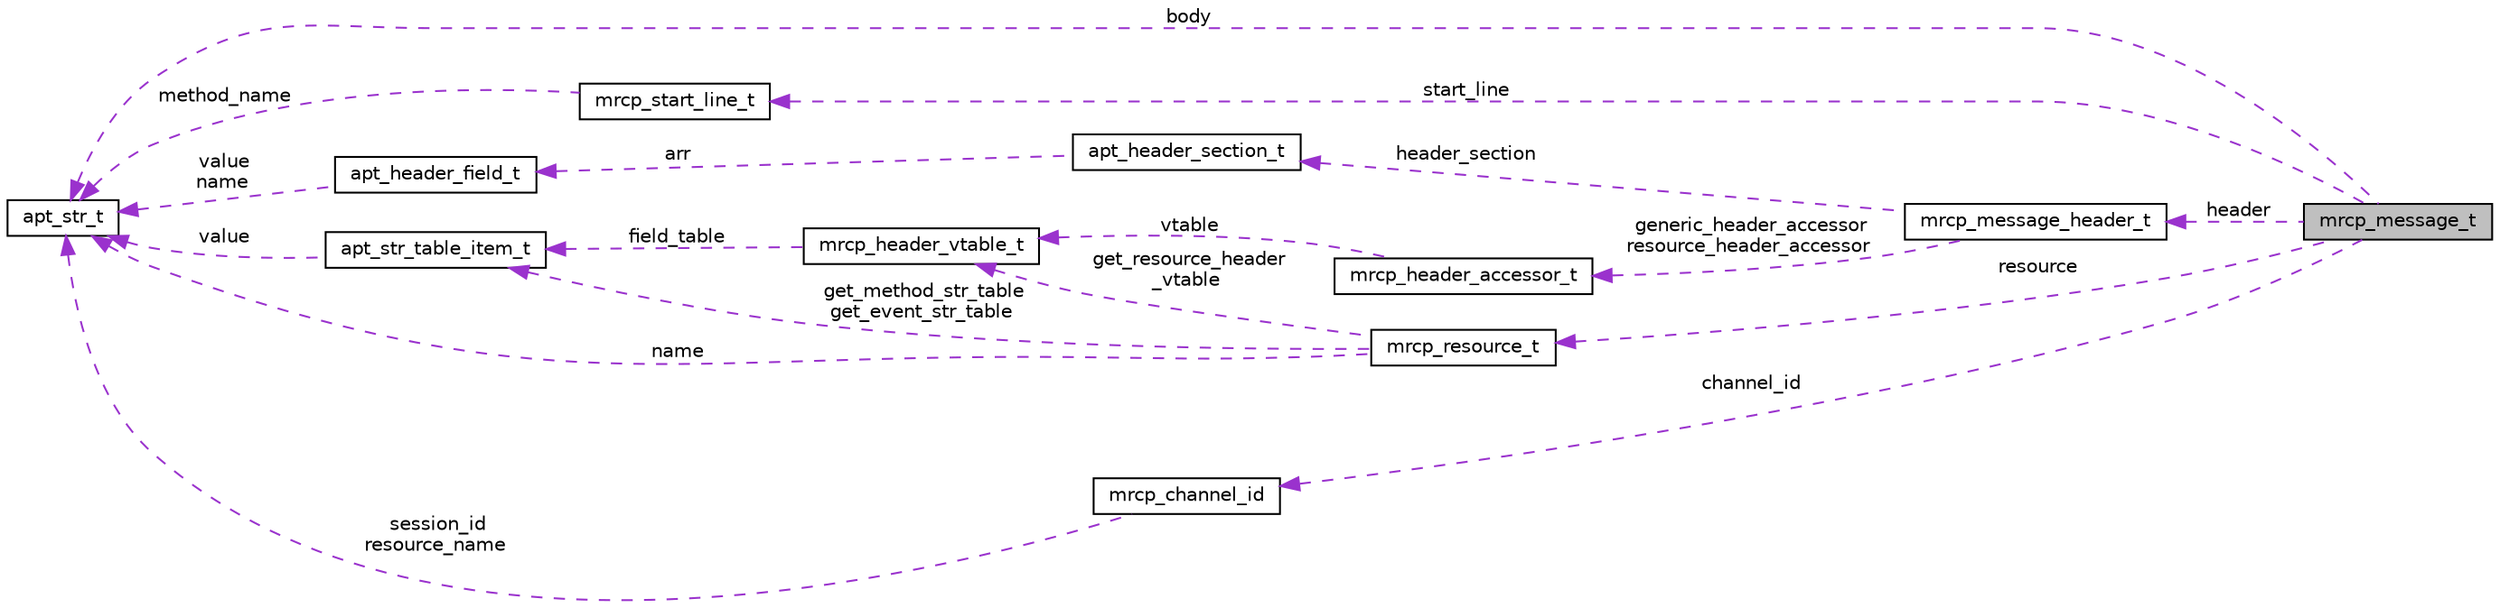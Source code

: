 digraph "mrcp_message_t"
{
  edge [fontname="Helvetica",fontsize="10",labelfontname="Helvetica",labelfontsize="10"];
  node [fontname="Helvetica",fontsize="10",shape=record];
  rankdir="LR";
  Node1 [label="mrcp_message_t",height=0.2,width=0.4,color="black", fillcolor="grey75", style="filled", fontcolor="black"];
  Node2 -> Node1 [dir="back",color="darkorchid3",fontsize="10",style="dashed",label=" start_line" ,fontname="Helvetica"];
  Node2 [label="mrcp_start_line_t",height=0.2,width=0.4,color="black", fillcolor="white", style="filled",URL="$structmrcp__start__line__t.html"];
  Node3 -> Node2 [dir="back",color="darkorchid3",fontsize="10",style="dashed",label=" method_name" ,fontname="Helvetica"];
  Node3 [label="apt_str_t",height=0.2,width=0.4,color="black", fillcolor="white", style="filled",URL="$structapt__str__t.html"];
  Node3 -> Node1 [dir="back",color="darkorchid3",fontsize="10",style="dashed",label=" body" ,fontname="Helvetica"];
  Node4 -> Node1 [dir="back",color="darkorchid3",fontsize="10",style="dashed",label=" header" ,fontname="Helvetica"];
  Node4 [label="mrcp_message_header_t",height=0.2,width=0.4,color="black", fillcolor="white", style="filled",URL="$structmrcp__message__header__t.html"];
  Node5 -> Node4 [dir="back",color="darkorchid3",fontsize="10",style="dashed",label=" header_section" ,fontname="Helvetica"];
  Node5 [label="apt_header_section_t",height=0.2,width=0.4,color="black", fillcolor="white", style="filled",URL="$structapt__header__section__t.html"];
  Node6 -> Node5 [dir="back",color="darkorchid3",fontsize="10",style="dashed",label=" arr" ,fontname="Helvetica"];
  Node6 [label="apt_header_field_t",height=0.2,width=0.4,color="black", fillcolor="white", style="filled",URL="$structapt__header__field__t.html"];
  Node3 -> Node6 [dir="back",color="darkorchid3",fontsize="10",style="dashed",label=" value\nname" ,fontname="Helvetica"];
  Node7 -> Node4 [dir="back",color="darkorchid3",fontsize="10",style="dashed",label=" generic_header_accessor\nresource_header_accessor" ,fontname="Helvetica"];
  Node7 [label="mrcp_header_accessor_t",height=0.2,width=0.4,color="black", fillcolor="white", style="filled",URL="$structmrcp__header__accessor__t.html"];
  Node8 -> Node7 [dir="back",color="darkorchid3",fontsize="10",style="dashed",label=" vtable" ,fontname="Helvetica"];
  Node8 [label="mrcp_header_vtable_t",height=0.2,width=0.4,color="black", fillcolor="white", style="filled",URL="$structmrcp__header__vtable__t.html"];
  Node9 -> Node8 [dir="back",color="darkorchid3",fontsize="10",style="dashed",label=" field_table" ,fontname="Helvetica"];
  Node9 [label="apt_str_table_item_t",height=0.2,width=0.4,color="black", fillcolor="white", style="filled",URL="$structapt__str__table__item__t.html"];
  Node3 -> Node9 [dir="back",color="darkorchid3",fontsize="10",style="dashed",label=" value" ,fontname="Helvetica"];
  Node10 -> Node1 [dir="back",color="darkorchid3",fontsize="10",style="dashed",label=" resource" ,fontname="Helvetica"];
  Node10 [label="mrcp_resource_t",height=0.2,width=0.4,color="black", fillcolor="white", style="filled",URL="$structmrcp__resource__t.html"];
  Node3 -> Node10 [dir="back",color="darkorchid3",fontsize="10",style="dashed",label=" name" ,fontname="Helvetica"];
  Node8 -> Node10 [dir="back",color="darkorchid3",fontsize="10",style="dashed",label=" get_resource_header\l_vtable" ,fontname="Helvetica"];
  Node9 -> Node10 [dir="back",color="darkorchid3",fontsize="10",style="dashed",label=" get_method_str_table\nget_event_str_table" ,fontname="Helvetica"];
  Node11 -> Node1 [dir="back",color="darkorchid3",fontsize="10",style="dashed",label=" channel_id" ,fontname="Helvetica"];
  Node11 [label="mrcp_channel_id",height=0.2,width=0.4,color="black", fillcolor="white", style="filled",URL="$structmrcp__channel__id.html"];
  Node3 -> Node11 [dir="back",color="darkorchid3",fontsize="10",style="dashed",label=" session_id\nresource_name" ,fontname="Helvetica"];
}
